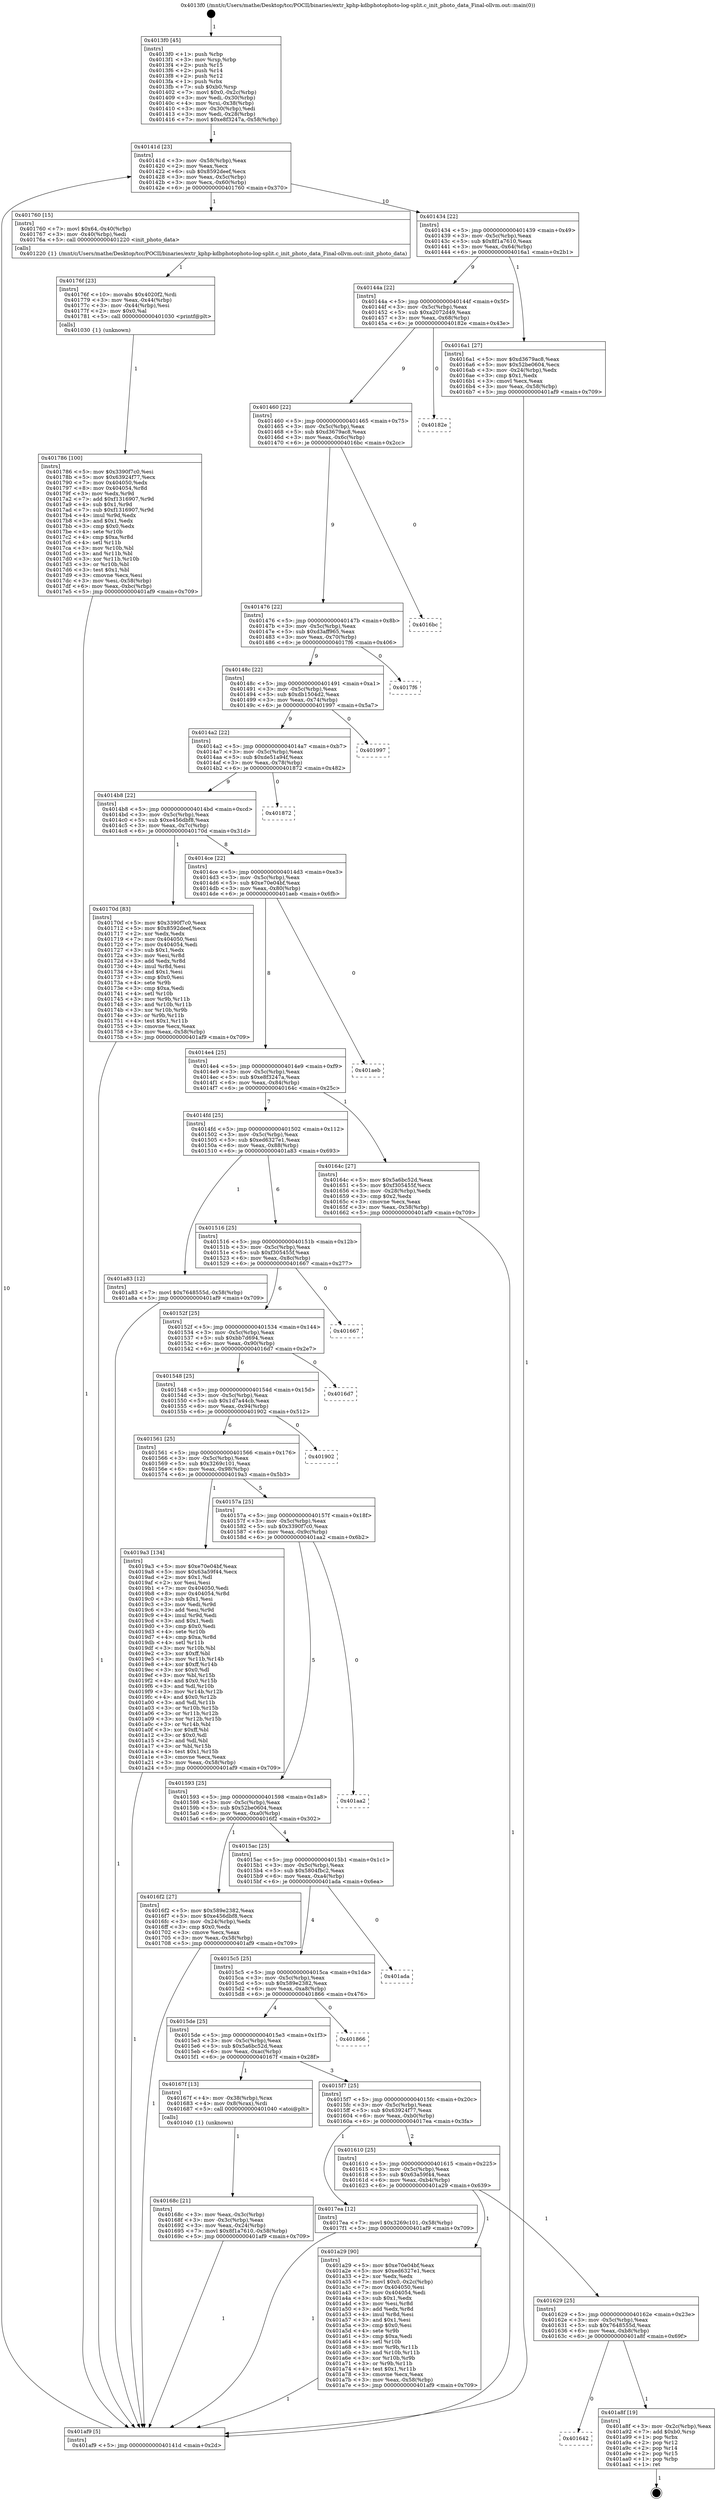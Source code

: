 digraph "0x4013f0" {
  label = "0x4013f0 (/mnt/c/Users/mathe/Desktop/tcc/POCII/binaries/extr_kphp-kdbphotophoto-log-split.c_init_photo_data_Final-ollvm.out::main(0))"
  labelloc = "t"
  node[shape=record]

  Entry [label="",width=0.3,height=0.3,shape=circle,fillcolor=black,style=filled]
  "0x40141d" [label="{
     0x40141d [23]\l
     | [instrs]\l
     &nbsp;&nbsp;0x40141d \<+3\>: mov -0x58(%rbp),%eax\l
     &nbsp;&nbsp;0x401420 \<+2\>: mov %eax,%ecx\l
     &nbsp;&nbsp;0x401422 \<+6\>: sub $0x8592deef,%ecx\l
     &nbsp;&nbsp;0x401428 \<+3\>: mov %eax,-0x5c(%rbp)\l
     &nbsp;&nbsp;0x40142b \<+3\>: mov %ecx,-0x60(%rbp)\l
     &nbsp;&nbsp;0x40142e \<+6\>: je 0000000000401760 \<main+0x370\>\l
  }"]
  "0x401760" [label="{
     0x401760 [15]\l
     | [instrs]\l
     &nbsp;&nbsp;0x401760 \<+7\>: movl $0x64,-0x40(%rbp)\l
     &nbsp;&nbsp;0x401767 \<+3\>: mov -0x40(%rbp),%edi\l
     &nbsp;&nbsp;0x40176a \<+5\>: call 0000000000401220 \<init_photo_data\>\l
     | [calls]\l
     &nbsp;&nbsp;0x401220 \{1\} (/mnt/c/Users/mathe/Desktop/tcc/POCII/binaries/extr_kphp-kdbphotophoto-log-split.c_init_photo_data_Final-ollvm.out::init_photo_data)\l
  }"]
  "0x401434" [label="{
     0x401434 [22]\l
     | [instrs]\l
     &nbsp;&nbsp;0x401434 \<+5\>: jmp 0000000000401439 \<main+0x49\>\l
     &nbsp;&nbsp;0x401439 \<+3\>: mov -0x5c(%rbp),%eax\l
     &nbsp;&nbsp;0x40143c \<+5\>: sub $0x8f1a7610,%eax\l
     &nbsp;&nbsp;0x401441 \<+3\>: mov %eax,-0x64(%rbp)\l
     &nbsp;&nbsp;0x401444 \<+6\>: je 00000000004016a1 \<main+0x2b1\>\l
  }"]
  Exit [label="",width=0.3,height=0.3,shape=circle,fillcolor=black,style=filled,peripheries=2]
  "0x4016a1" [label="{
     0x4016a1 [27]\l
     | [instrs]\l
     &nbsp;&nbsp;0x4016a1 \<+5\>: mov $0xd3679ac8,%eax\l
     &nbsp;&nbsp;0x4016a6 \<+5\>: mov $0x52be0604,%ecx\l
     &nbsp;&nbsp;0x4016ab \<+3\>: mov -0x24(%rbp),%edx\l
     &nbsp;&nbsp;0x4016ae \<+3\>: cmp $0x1,%edx\l
     &nbsp;&nbsp;0x4016b1 \<+3\>: cmovl %ecx,%eax\l
     &nbsp;&nbsp;0x4016b4 \<+3\>: mov %eax,-0x58(%rbp)\l
     &nbsp;&nbsp;0x4016b7 \<+5\>: jmp 0000000000401af9 \<main+0x709\>\l
  }"]
  "0x40144a" [label="{
     0x40144a [22]\l
     | [instrs]\l
     &nbsp;&nbsp;0x40144a \<+5\>: jmp 000000000040144f \<main+0x5f\>\l
     &nbsp;&nbsp;0x40144f \<+3\>: mov -0x5c(%rbp),%eax\l
     &nbsp;&nbsp;0x401452 \<+5\>: sub $0xa2072d49,%eax\l
     &nbsp;&nbsp;0x401457 \<+3\>: mov %eax,-0x68(%rbp)\l
     &nbsp;&nbsp;0x40145a \<+6\>: je 000000000040182e \<main+0x43e\>\l
  }"]
  "0x401642" [label="{
     0x401642\l
  }", style=dashed]
  "0x40182e" [label="{
     0x40182e\l
  }", style=dashed]
  "0x401460" [label="{
     0x401460 [22]\l
     | [instrs]\l
     &nbsp;&nbsp;0x401460 \<+5\>: jmp 0000000000401465 \<main+0x75\>\l
     &nbsp;&nbsp;0x401465 \<+3\>: mov -0x5c(%rbp),%eax\l
     &nbsp;&nbsp;0x401468 \<+5\>: sub $0xd3679ac8,%eax\l
     &nbsp;&nbsp;0x40146d \<+3\>: mov %eax,-0x6c(%rbp)\l
     &nbsp;&nbsp;0x401470 \<+6\>: je 00000000004016bc \<main+0x2cc\>\l
  }"]
  "0x401a8f" [label="{
     0x401a8f [19]\l
     | [instrs]\l
     &nbsp;&nbsp;0x401a8f \<+3\>: mov -0x2c(%rbp),%eax\l
     &nbsp;&nbsp;0x401a92 \<+7\>: add $0xb0,%rsp\l
     &nbsp;&nbsp;0x401a99 \<+1\>: pop %rbx\l
     &nbsp;&nbsp;0x401a9a \<+2\>: pop %r12\l
     &nbsp;&nbsp;0x401a9c \<+2\>: pop %r14\l
     &nbsp;&nbsp;0x401a9e \<+2\>: pop %r15\l
     &nbsp;&nbsp;0x401aa0 \<+1\>: pop %rbp\l
     &nbsp;&nbsp;0x401aa1 \<+1\>: ret\l
  }"]
  "0x4016bc" [label="{
     0x4016bc\l
  }", style=dashed]
  "0x401476" [label="{
     0x401476 [22]\l
     | [instrs]\l
     &nbsp;&nbsp;0x401476 \<+5\>: jmp 000000000040147b \<main+0x8b\>\l
     &nbsp;&nbsp;0x40147b \<+3\>: mov -0x5c(%rbp),%eax\l
     &nbsp;&nbsp;0x40147e \<+5\>: sub $0xd3aff965,%eax\l
     &nbsp;&nbsp;0x401483 \<+3\>: mov %eax,-0x70(%rbp)\l
     &nbsp;&nbsp;0x401486 \<+6\>: je 00000000004017f6 \<main+0x406\>\l
  }"]
  "0x401629" [label="{
     0x401629 [25]\l
     | [instrs]\l
     &nbsp;&nbsp;0x401629 \<+5\>: jmp 000000000040162e \<main+0x23e\>\l
     &nbsp;&nbsp;0x40162e \<+3\>: mov -0x5c(%rbp),%eax\l
     &nbsp;&nbsp;0x401631 \<+5\>: sub $0x7648555d,%eax\l
     &nbsp;&nbsp;0x401636 \<+6\>: mov %eax,-0xb8(%rbp)\l
     &nbsp;&nbsp;0x40163c \<+6\>: je 0000000000401a8f \<main+0x69f\>\l
  }"]
  "0x4017f6" [label="{
     0x4017f6\l
  }", style=dashed]
  "0x40148c" [label="{
     0x40148c [22]\l
     | [instrs]\l
     &nbsp;&nbsp;0x40148c \<+5\>: jmp 0000000000401491 \<main+0xa1\>\l
     &nbsp;&nbsp;0x401491 \<+3\>: mov -0x5c(%rbp),%eax\l
     &nbsp;&nbsp;0x401494 \<+5\>: sub $0xdb1504d2,%eax\l
     &nbsp;&nbsp;0x401499 \<+3\>: mov %eax,-0x74(%rbp)\l
     &nbsp;&nbsp;0x40149c \<+6\>: je 0000000000401997 \<main+0x5a7\>\l
  }"]
  "0x401a29" [label="{
     0x401a29 [90]\l
     | [instrs]\l
     &nbsp;&nbsp;0x401a29 \<+5\>: mov $0xe70e04bf,%eax\l
     &nbsp;&nbsp;0x401a2e \<+5\>: mov $0xed6327e1,%ecx\l
     &nbsp;&nbsp;0x401a33 \<+2\>: xor %edx,%edx\l
     &nbsp;&nbsp;0x401a35 \<+7\>: movl $0x0,-0x2c(%rbp)\l
     &nbsp;&nbsp;0x401a3c \<+7\>: mov 0x404050,%esi\l
     &nbsp;&nbsp;0x401a43 \<+7\>: mov 0x404054,%edi\l
     &nbsp;&nbsp;0x401a4a \<+3\>: sub $0x1,%edx\l
     &nbsp;&nbsp;0x401a4d \<+3\>: mov %esi,%r8d\l
     &nbsp;&nbsp;0x401a50 \<+3\>: add %edx,%r8d\l
     &nbsp;&nbsp;0x401a53 \<+4\>: imul %r8d,%esi\l
     &nbsp;&nbsp;0x401a57 \<+3\>: and $0x1,%esi\l
     &nbsp;&nbsp;0x401a5a \<+3\>: cmp $0x0,%esi\l
     &nbsp;&nbsp;0x401a5d \<+4\>: sete %r9b\l
     &nbsp;&nbsp;0x401a61 \<+3\>: cmp $0xa,%edi\l
     &nbsp;&nbsp;0x401a64 \<+4\>: setl %r10b\l
     &nbsp;&nbsp;0x401a68 \<+3\>: mov %r9b,%r11b\l
     &nbsp;&nbsp;0x401a6b \<+3\>: and %r10b,%r11b\l
     &nbsp;&nbsp;0x401a6e \<+3\>: xor %r10b,%r9b\l
     &nbsp;&nbsp;0x401a71 \<+3\>: or %r9b,%r11b\l
     &nbsp;&nbsp;0x401a74 \<+4\>: test $0x1,%r11b\l
     &nbsp;&nbsp;0x401a78 \<+3\>: cmovne %ecx,%eax\l
     &nbsp;&nbsp;0x401a7b \<+3\>: mov %eax,-0x58(%rbp)\l
     &nbsp;&nbsp;0x401a7e \<+5\>: jmp 0000000000401af9 \<main+0x709\>\l
  }"]
  "0x401997" [label="{
     0x401997\l
  }", style=dashed]
  "0x4014a2" [label="{
     0x4014a2 [22]\l
     | [instrs]\l
     &nbsp;&nbsp;0x4014a2 \<+5\>: jmp 00000000004014a7 \<main+0xb7\>\l
     &nbsp;&nbsp;0x4014a7 \<+3\>: mov -0x5c(%rbp),%eax\l
     &nbsp;&nbsp;0x4014aa \<+5\>: sub $0xde51a94f,%eax\l
     &nbsp;&nbsp;0x4014af \<+3\>: mov %eax,-0x78(%rbp)\l
     &nbsp;&nbsp;0x4014b2 \<+6\>: je 0000000000401872 \<main+0x482\>\l
  }"]
  "0x401610" [label="{
     0x401610 [25]\l
     | [instrs]\l
     &nbsp;&nbsp;0x401610 \<+5\>: jmp 0000000000401615 \<main+0x225\>\l
     &nbsp;&nbsp;0x401615 \<+3\>: mov -0x5c(%rbp),%eax\l
     &nbsp;&nbsp;0x401618 \<+5\>: sub $0x63a59f44,%eax\l
     &nbsp;&nbsp;0x40161d \<+6\>: mov %eax,-0xb4(%rbp)\l
     &nbsp;&nbsp;0x401623 \<+6\>: je 0000000000401a29 \<main+0x639\>\l
  }"]
  "0x401872" [label="{
     0x401872\l
  }", style=dashed]
  "0x4014b8" [label="{
     0x4014b8 [22]\l
     | [instrs]\l
     &nbsp;&nbsp;0x4014b8 \<+5\>: jmp 00000000004014bd \<main+0xcd\>\l
     &nbsp;&nbsp;0x4014bd \<+3\>: mov -0x5c(%rbp),%eax\l
     &nbsp;&nbsp;0x4014c0 \<+5\>: sub $0xe456dbf8,%eax\l
     &nbsp;&nbsp;0x4014c5 \<+3\>: mov %eax,-0x7c(%rbp)\l
     &nbsp;&nbsp;0x4014c8 \<+6\>: je 000000000040170d \<main+0x31d\>\l
  }"]
  "0x4017ea" [label="{
     0x4017ea [12]\l
     | [instrs]\l
     &nbsp;&nbsp;0x4017ea \<+7\>: movl $0x3269c101,-0x58(%rbp)\l
     &nbsp;&nbsp;0x4017f1 \<+5\>: jmp 0000000000401af9 \<main+0x709\>\l
  }"]
  "0x40170d" [label="{
     0x40170d [83]\l
     | [instrs]\l
     &nbsp;&nbsp;0x40170d \<+5\>: mov $0x3390f7c0,%eax\l
     &nbsp;&nbsp;0x401712 \<+5\>: mov $0x8592deef,%ecx\l
     &nbsp;&nbsp;0x401717 \<+2\>: xor %edx,%edx\l
     &nbsp;&nbsp;0x401719 \<+7\>: mov 0x404050,%esi\l
     &nbsp;&nbsp;0x401720 \<+7\>: mov 0x404054,%edi\l
     &nbsp;&nbsp;0x401727 \<+3\>: sub $0x1,%edx\l
     &nbsp;&nbsp;0x40172a \<+3\>: mov %esi,%r8d\l
     &nbsp;&nbsp;0x40172d \<+3\>: add %edx,%r8d\l
     &nbsp;&nbsp;0x401730 \<+4\>: imul %r8d,%esi\l
     &nbsp;&nbsp;0x401734 \<+3\>: and $0x1,%esi\l
     &nbsp;&nbsp;0x401737 \<+3\>: cmp $0x0,%esi\l
     &nbsp;&nbsp;0x40173a \<+4\>: sete %r9b\l
     &nbsp;&nbsp;0x40173e \<+3\>: cmp $0xa,%edi\l
     &nbsp;&nbsp;0x401741 \<+4\>: setl %r10b\l
     &nbsp;&nbsp;0x401745 \<+3\>: mov %r9b,%r11b\l
     &nbsp;&nbsp;0x401748 \<+3\>: and %r10b,%r11b\l
     &nbsp;&nbsp;0x40174b \<+3\>: xor %r10b,%r9b\l
     &nbsp;&nbsp;0x40174e \<+3\>: or %r9b,%r11b\l
     &nbsp;&nbsp;0x401751 \<+4\>: test $0x1,%r11b\l
     &nbsp;&nbsp;0x401755 \<+3\>: cmovne %ecx,%eax\l
     &nbsp;&nbsp;0x401758 \<+3\>: mov %eax,-0x58(%rbp)\l
     &nbsp;&nbsp;0x40175b \<+5\>: jmp 0000000000401af9 \<main+0x709\>\l
  }"]
  "0x4014ce" [label="{
     0x4014ce [22]\l
     | [instrs]\l
     &nbsp;&nbsp;0x4014ce \<+5\>: jmp 00000000004014d3 \<main+0xe3\>\l
     &nbsp;&nbsp;0x4014d3 \<+3\>: mov -0x5c(%rbp),%eax\l
     &nbsp;&nbsp;0x4014d6 \<+5\>: sub $0xe70e04bf,%eax\l
     &nbsp;&nbsp;0x4014db \<+3\>: mov %eax,-0x80(%rbp)\l
     &nbsp;&nbsp;0x4014de \<+6\>: je 0000000000401aeb \<main+0x6fb\>\l
  }"]
  "0x401786" [label="{
     0x401786 [100]\l
     | [instrs]\l
     &nbsp;&nbsp;0x401786 \<+5\>: mov $0x3390f7c0,%esi\l
     &nbsp;&nbsp;0x40178b \<+5\>: mov $0x63924f77,%ecx\l
     &nbsp;&nbsp;0x401790 \<+7\>: mov 0x404050,%edx\l
     &nbsp;&nbsp;0x401797 \<+8\>: mov 0x404054,%r8d\l
     &nbsp;&nbsp;0x40179f \<+3\>: mov %edx,%r9d\l
     &nbsp;&nbsp;0x4017a2 \<+7\>: add $0xf1316907,%r9d\l
     &nbsp;&nbsp;0x4017a9 \<+4\>: sub $0x1,%r9d\l
     &nbsp;&nbsp;0x4017ad \<+7\>: sub $0xf1316907,%r9d\l
     &nbsp;&nbsp;0x4017b4 \<+4\>: imul %r9d,%edx\l
     &nbsp;&nbsp;0x4017b8 \<+3\>: and $0x1,%edx\l
     &nbsp;&nbsp;0x4017bb \<+3\>: cmp $0x0,%edx\l
     &nbsp;&nbsp;0x4017be \<+4\>: sete %r10b\l
     &nbsp;&nbsp;0x4017c2 \<+4\>: cmp $0xa,%r8d\l
     &nbsp;&nbsp;0x4017c6 \<+4\>: setl %r11b\l
     &nbsp;&nbsp;0x4017ca \<+3\>: mov %r10b,%bl\l
     &nbsp;&nbsp;0x4017cd \<+3\>: and %r11b,%bl\l
     &nbsp;&nbsp;0x4017d0 \<+3\>: xor %r11b,%r10b\l
     &nbsp;&nbsp;0x4017d3 \<+3\>: or %r10b,%bl\l
     &nbsp;&nbsp;0x4017d6 \<+3\>: test $0x1,%bl\l
     &nbsp;&nbsp;0x4017d9 \<+3\>: cmovne %ecx,%esi\l
     &nbsp;&nbsp;0x4017dc \<+3\>: mov %esi,-0x58(%rbp)\l
     &nbsp;&nbsp;0x4017df \<+6\>: mov %eax,-0xbc(%rbp)\l
     &nbsp;&nbsp;0x4017e5 \<+5\>: jmp 0000000000401af9 \<main+0x709\>\l
  }"]
  "0x401aeb" [label="{
     0x401aeb\l
  }", style=dashed]
  "0x4014e4" [label="{
     0x4014e4 [25]\l
     | [instrs]\l
     &nbsp;&nbsp;0x4014e4 \<+5\>: jmp 00000000004014e9 \<main+0xf9\>\l
     &nbsp;&nbsp;0x4014e9 \<+3\>: mov -0x5c(%rbp),%eax\l
     &nbsp;&nbsp;0x4014ec \<+5\>: sub $0xe8f3247a,%eax\l
     &nbsp;&nbsp;0x4014f1 \<+6\>: mov %eax,-0x84(%rbp)\l
     &nbsp;&nbsp;0x4014f7 \<+6\>: je 000000000040164c \<main+0x25c\>\l
  }"]
  "0x40176f" [label="{
     0x40176f [23]\l
     | [instrs]\l
     &nbsp;&nbsp;0x40176f \<+10\>: movabs $0x4020f2,%rdi\l
     &nbsp;&nbsp;0x401779 \<+3\>: mov %eax,-0x44(%rbp)\l
     &nbsp;&nbsp;0x40177c \<+3\>: mov -0x44(%rbp),%esi\l
     &nbsp;&nbsp;0x40177f \<+2\>: mov $0x0,%al\l
     &nbsp;&nbsp;0x401781 \<+5\>: call 0000000000401030 \<printf@plt\>\l
     | [calls]\l
     &nbsp;&nbsp;0x401030 \{1\} (unknown)\l
  }"]
  "0x40164c" [label="{
     0x40164c [27]\l
     | [instrs]\l
     &nbsp;&nbsp;0x40164c \<+5\>: mov $0x5a6bc52d,%eax\l
     &nbsp;&nbsp;0x401651 \<+5\>: mov $0xf305455f,%ecx\l
     &nbsp;&nbsp;0x401656 \<+3\>: mov -0x28(%rbp),%edx\l
     &nbsp;&nbsp;0x401659 \<+3\>: cmp $0x2,%edx\l
     &nbsp;&nbsp;0x40165c \<+3\>: cmovne %ecx,%eax\l
     &nbsp;&nbsp;0x40165f \<+3\>: mov %eax,-0x58(%rbp)\l
     &nbsp;&nbsp;0x401662 \<+5\>: jmp 0000000000401af9 \<main+0x709\>\l
  }"]
  "0x4014fd" [label="{
     0x4014fd [25]\l
     | [instrs]\l
     &nbsp;&nbsp;0x4014fd \<+5\>: jmp 0000000000401502 \<main+0x112\>\l
     &nbsp;&nbsp;0x401502 \<+3\>: mov -0x5c(%rbp),%eax\l
     &nbsp;&nbsp;0x401505 \<+5\>: sub $0xed6327e1,%eax\l
     &nbsp;&nbsp;0x40150a \<+6\>: mov %eax,-0x88(%rbp)\l
     &nbsp;&nbsp;0x401510 \<+6\>: je 0000000000401a83 \<main+0x693\>\l
  }"]
  "0x401af9" [label="{
     0x401af9 [5]\l
     | [instrs]\l
     &nbsp;&nbsp;0x401af9 \<+5\>: jmp 000000000040141d \<main+0x2d\>\l
  }"]
  "0x4013f0" [label="{
     0x4013f0 [45]\l
     | [instrs]\l
     &nbsp;&nbsp;0x4013f0 \<+1\>: push %rbp\l
     &nbsp;&nbsp;0x4013f1 \<+3\>: mov %rsp,%rbp\l
     &nbsp;&nbsp;0x4013f4 \<+2\>: push %r15\l
     &nbsp;&nbsp;0x4013f6 \<+2\>: push %r14\l
     &nbsp;&nbsp;0x4013f8 \<+2\>: push %r12\l
     &nbsp;&nbsp;0x4013fa \<+1\>: push %rbx\l
     &nbsp;&nbsp;0x4013fb \<+7\>: sub $0xb0,%rsp\l
     &nbsp;&nbsp;0x401402 \<+7\>: movl $0x0,-0x2c(%rbp)\l
     &nbsp;&nbsp;0x401409 \<+3\>: mov %edi,-0x30(%rbp)\l
     &nbsp;&nbsp;0x40140c \<+4\>: mov %rsi,-0x38(%rbp)\l
     &nbsp;&nbsp;0x401410 \<+3\>: mov -0x30(%rbp),%edi\l
     &nbsp;&nbsp;0x401413 \<+3\>: mov %edi,-0x28(%rbp)\l
     &nbsp;&nbsp;0x401416 \<+7\>: movl $0xe8f3247a,-0x58(%rbp)\l
  }"]
  "0x40168c" [label="{
     0x40168c [21]\l
     | [instrs]\l
     &nbsp;&nbsp;0x40168c \<+3\>: mov %eax,-0x3c(%rbp)\l
     &nbsp;&nbsp;0x40168f \<+3\>: mov -0x3c(%rbp),%eax\l
     &nbsp;&nbsp;0x401692 \<+3\>: mov %eax,-0x24(%rbp)\l
     &nbsp;&nbsp;0x401695 \<+7\>: movl $0x8f1a7610,-0x58(%rbp)\l
     &nbsp;&nbsp;0x40169c \<+5\>: jmp 0000000000401af9 \<main+0x709\>\l
  }"]
  "0x401a83" [label="{
     0x401a83 [12]\l
     | [instrs]\l
     &nbsp;&nbsp;0x401a83 \<+7\>: movl $0x7648555d,-0x58(%rbp)\l
     &nbsp;&nbsp;0x401a8a \<+5\>: jmp 0000000000401af9 \<main+0x709\>\l
  }"]
  "0x401516" [label="{
     0x401516 [25]\l
     | [instrs]\l
     &nbsp;&nbsp;0x401516 \<+5\>: jmp 000000000040151b \<main+0x12b\>\l
     &nbsp;&nbsp;0x40151b \<+3\>: mov -0x5c(%rbp),%eax\l
     &nbsp;&nbsp;0x40151e \<+5\>: sub $0xf305455f,%eax\l
     &nbsp;&nbsp;0x401523 \<+6\>: mov %eax,-0x8c(%rbp)\l
     &nbsp;&nbsp;0x401529 \<+6\>: je 0000000000401667 \<main+0x277\>\l
  }"]
  "0x4015f7" [label="{
     0x4015f7 [25]\l
     | [instrs]\l
     &nbsp;&nbsp;0x4015f7 \<+5\>: jmp 00000000004015fc \<main+0x20c\>\l
     &nbsp;&nbsp;0x4015fc \<+3\>: mov -0x5c(%rbp),%eax\l
     &nbsp;&nbsp;0x4015ff \<+5\>: sub $0x63924f77,%eax\l
     &nbsp;&nbsp;0x401604 \<+6\>: mov %eax,-0xb0(%rbp)\l
     &nbsp;&nbsp;0x40160a \<+6\>: je 00000000004017ea \<main+0x3fa\>\l
  }"]
  "0x401667" [label="{
     0x401667\l
  }", style=dashed]
  "0x40152f" [label="{
     0x40152f [25]\l
     | [instrs]\l
     &nbsp;&nbsp;0x40152f \<+5\>: jmp 0000000000401534 \<main+0x144\>\l
     &nbsp;&nbsp;0x401534 \<+3\>: mov -0x5c(%rbp),%eax\l
     &nbsp;&nbsp;0x401537 \<+5\>: sub $0xbb7d694,%eax\l
     &nbsp;&nbsp;0x40153c \<+6\>: mov %eax,-0x90(%rbp)\l
     &nbsp;&nbsp;0x401542 \<+6\>: je 00000000004016d7 \<main+0x2e7\>\l
  }"]
  "0x40167f" [label="{
     0x40167f [13]\l
     | [instrs]\l
     &nbsp;&nbsp;0x40167f \<+4\>: mov -0x38(%rbp),%rax\l
     &nbsp;&nbsp;0x401683 \<+4\>: mov 0x8(%rax),%rdi\l
     &nbsp;&nbsp;0x401687 \<+5\>: call 0000000000401040 \<atoi@plt\>\l
     | [calls]\l
     &nbsp;&nbsp;0x401040 \{1\} (unknown)\l
  }"]
  "0x4016d7" [label="{
     0x4016d7\l
  }", style=dashed]
  "0x401548" [label="{
     0x401548 [25]\l
     | [instrs]\l
     &nbsp;&nbsp;0x401548 \<+5\>: jmp 000000000040154d \<main+0x15d\>\l
     &nbsp;&nbsp;0x40154d \<+3\>: mov -0x5c(%rbp),%eax\l
     &nbsp;&nbsp;0x401550 \<+5\>: sub $0x1d7a44cb,%eax\l
     &nbsp;&nbsp;0x401555 \<+6\>: mov %eax,-0x94(%rbp)\l
     &nbsp;&nbsp;0x40155b \<+6\>: je 0000000000401902 \<main+0x512\>\l
  }"]
  "0x4015de" [label="{
     0x4015de [25]\l
     | [instrs]\l
     &nbsp;&nbsp;0x4015de \<+5\>: jmp 00000000004015e3 \<main+0x1f3\>\l
     &nbsp;&nbsp;0x4015e3 \<+3\>: mov -0x5c(%rbp),%eax\l
     &nbsp;&nbsp;0x4015e6 \<+5\>: sub $0x5a6bc52d,%eax\l
     &nbsp;&nbsp;0x4015eb \<+6\>: mov %eax,-0xac(%rbp)\l
     &nbsp;&nbsp;0x4015f1 \<+6\>: je 000000000040167f \<main+0x28f\>\l
  }"]
  "0x401902" [label="{
     0x401902\l
  }", style=dashed]
  "0x401561" [label="{
     0x401561 [25]\l
     | [instrs]\l
     &nbsp;&nbsp;0x401561 \<+5\>: jmp 0000000000401566 \<main+0x176\>\l
     &nbsp;&nbsp;0x401566 \<+3\>: mov -0x5c(%rbp),%eax\l
     &nbsp;&nbsp;0x401569 \<+5\>: sub $0x3269c101,%eax\l
     &nbsp;&nbsp;0x40156e \<+6\>: mov %eax,-0x98(%rbp)\l
     &nbsp;&nbsp;0x401574 \<+6\>: je 00000000004019a3 \<main+0x5b3\>\l
  }"]
  "0x401866" [label="{
     0x401866\l
  }", style=dashed]
  "0x4019a3" [label="{
     0x4019a3 [134]\l
     | [instrs]\l
     &nbsp;&nbsp;0x4019a3 \<+5\>: mov $0xe70e04bf,%eax\l
     &nbsp;&nbsp;0x4019a8 \<+5\>: mov $0x63a59f44,%ecx\l
     &nbsp;&nbsp;0x4019ad \<+2\>: mov $0x1,%dl\l
     &nbsp;&nbsp;0x4019af \<+2\>: xor %esi,%esi\l
     &nbsp;&nbsp;0x4019b1 \<+7\>: mov 0x404050,%edi\l
     &nbsp;&nbsp;0x4019b8 \<+8\>: mov 0x404054,%r8d\l
     &nbsp;&nbsp;0x4019c0 \<+3\>: sub $0x1,%esi\l
     &nbsp;&nbsp;0x4019c3 \<+3\>: mov %edi,%r9d\l
     &nbsp;&nbsp;0x4019c6 \<+3\>: add %esi,%r9d\l
     &nbsp;&nbsp;0x4019c9 \<+4\>: imul %r9d,%edi\l
     &nbsp;&nbsp;0x4019cd \<+3\>: and $0x1,%edi\l
     &nbsp;&nbsp;0x4019d0 \<+3\>: cmp $0x0,%edi\l
     &nbsp;&nbsp;0x4019d3 \<+4\>: sete %r10b\l
     &nbsp;&nbsp;0x4019d7 \<+4\>: cmp $0xa,%r8d\l
     &nbsp;&nbsp;0x4019db \<+4\>: setl %r11b\l
     &nbsp;&nbsp;0x4019df \<+3\>: mov %r10b,%bl\l
     &nbsp;&nbsp;0x4019e2 \<+3\>: xor $0xff,%bl\l
     &nbsp;&nbsp;0x4019e5 \<+3\>: mov %r11b,%r14b\l
     &nbsp;&nbsp;0x4019e8 \<+4\>: xor $0xff,%r14b\l
     &nbsp;&nbsp;0x4019ec \<+3\>: xor $0x0,%dl\l
     &nbsp;&nbsp;0x4019ef \<+3\>: mov %bl,%r15b\l
     &nbsp;&nbsp;0x4019f2 \<+4\>: and $0x0,%r15b\l
     &nbsp;&nbsp;0x4019f6 \<+3\>: and %dl,%r10b\l
     &nbsp;&nbsp;0x4019f9 \<+3\>: mov %r14b,%r12b\l
     &nbsp;&nbsp;0x4019fc \<+4\>: and $0x0,%r12b\l
     &nbsp;&nbsp;0x401a00 \<+3\>: and %dl,%r11b\l
     &nbsp;&nbsp;0x401a03 \<+3\>: or %r10b,%r15b\l
     &nbsp;&nbsp;0x401a06 \<+3\>: or %r11b,%r12b\l
     &nbsp;&nbsp;0x401a09 \<+3\>: xor %r12b,%r15b\l
     &nbsp;&nbsp;0x401a0c \<+3\>: or %r14b,%bl\l
     &nbsp;&nbsp;0x401a0f \<+3\>: xor $0xff,%bl\l
     &nbsp;&nbsp;0x401a12 \<+3\>: or $0x0,%dl\l
     &nbsp;&nbsp;0x401a15 \<+2\>: and %dl,%bl\l
     &nbsp;&nbsp;0x401a17 \<+3\>: or %bl,%r15b\l
     &nbsp;&nbsp;0x401a1a \<+4\>: test $0x1,%r15b\l
     &nbsp;&nbsp;0x401a1e \<+3\>: cmovne %ecx,%eax\l
     &nbsp;&nbsp;0x401a21 \<+3\>: mov %eax,-0x58(%rbp)\l
     &nbsp;&nbsp;0x401a24 \<+5\>: jmp 0000000000401af9 \<main+0x709\>\l
  }"]
  "0x40157a" [label="{
     0x40157a [25]\l
     | [instrs]\l
     &nbsp;&nbsp;0x40157a \<+5\>: jmp 000000000040157f \<main+0x18f\>\l
     &nbsp;&nbsp;0x40157f \<+3\>: mov -0x5c(%rbp),%eax\l
     &nbsp;&nbsp;0x401582 \<+5\>: sub $0x3390f7c0,%eax\l
     &nbsp;&nbsp;0x401587 \<+6\>: mov %eax,-0x9c(%rbp)\l
     &nbsp;&nbsp;0x40158d \<+6\>: je 0000000000401aa2 \<main+0x6b2\>\l
  }"]
  "0x4015c5" [label="{
     0x4015c5 [25]\l
     | [instrs]\l
     &nbsp;&nbsp;0x4015c5 \<+5\>: jmp 00000000004015ca \<main+0x1da\>\l
     &nbsp;&nbsp;0x4015ca \<+3\>: mov -0x5c(%rbp),%eax\l
     &nbsp;&nbsp;0x4015cd \<+5\>: sub $0x589e2382,%eax\l
     &nbsp;&nbsp;0x4015d2 \<+6\>: mov %eax,-0xa8(%rbp)\l
     &nbsp;&nbsp;0x4015d8 \<+6\>: je 0000000000401866 \<main+0x476\>\l
  }"]
  "0x401aa2" [label="{
     0x401aa2\l
  }", style=dashed]
  "0x401593" [label="{
     0x401593 [25]\l
     | [instrs]\l
     &nbsp;&nbsp;0x401593 \<+5\>: jmp 0000000000401598 \<main+0x1a8\>\l
     &nbsp;&nbsp;0x401598 \<+3\>: mov -0x5c(%rbp),%eax\l
     &nbsp;&nbsp;0x40159b \<+5\>: sub $0x52be0604,%eax\l
     &nbsp;&nbsp;0x4015a0 \<+6\>: mov %eax,-0xa0(%rbp)\l
     &nbsp;&nbsp;0x4015a6 \<+6\>: je 00000000004016f2 \<main+0x302\>\l
  }"]
  "0x401ada" [label="{
     0x401ada\l
  }", style=dashed]
  "0x4016f2" [label="{
     0x4016f2 [27]\l
     | [instrs]\l
     &nbsp;&nbsp;0x4016f2 \<+5\>: mov $0x589e2382,%eax\l
     &nbsp;&nbsp;0x4016f7 \<+5\>: mov $0xe456dbf8,%ecx\l
     &nbsp;&nbsp;0x4016fc \<+3\>: mov -0x24(%rbp),%edx\l
     &nbsp;&nbsp;0x4016ff \<+3\>: cmp $0x0,%edx\l
     &nbsp;&nbsp;0x401702 \<+3\>: cmove %ecx,%eax\l
     &nbsp;&nbsp;0x401705 \<+3\>: mov %eax,-0x58(%rbp)\l
     &nbsp;&nbsp;0x401708 \<+5\>: jmp 0000000000401af9 \<main+0x709\>\l
  }"]
  "0x4015ac" [label="{
     0x4015ac [25]\l
     | [instrs]\l
     &nbsp;&nbsp;0x4015ac \<+5\>: jmp 00000000004015b1 \<main+0x1c1\>\l
     &nbsp;&nbsp;0x4015b1 \<+3\>: mov -0x5c(%rbp),%eax\l
     &nbsp;&nbsp;0x4015b4 \<+5\>: sub $0x5804fbc2,%eax\l
     &nbsp;&nbsp;0x4015b9 \<+6\>: mov %eax,-0xa4(%rbp)\l
     &nbsp;&nbsp;0x4015bf \<+6\>: je 0000000000401ada \<main+0x6ea\>\l
  }"]
  Entry -> "0x4013f0" [label=" 1"]
  "0x40141d" -> "0x401760" [label=" 1"]
  "0x40141d" -> "0x401434" [label=" 10"]
  "0x401a8f" -> Exit [label=" 1"]
  "0x401434" -> "0x4016a1" [label=" 1"]
  "0x401434" -> "0x40144a" [label=" 9"]
  "0x401629" -> "0x401642" [label=" 0"]
  "0x40144a" -> "0x40182e" [label=" 0"]
  "0x40144a" -> "0x401460" [label=" 9"]
  "0x401629" -> "0x401a8f" [label=" 1"]
  "0x401460" -> "0x4016bc" [label=" 0"]
  "0x401460" -> "0x401476" [label=" 9"]
  "0x401a83" -> "0x401af9" [label=" 1"]
  "0x401476" -> "0x4017f6" [label=" 0"]
  "0x401476" -> "0x40148c" [label=" 9"]
  "0x401a29" -> "0x401af9" [label=" 1"]
  "0x40148c" -> "0x401997" [label=" 0"]
  "0x40148c" -> "0x4014a2" [label=" 9"]
  "0x401610" -> "0x401629" [label=" 1"]
  "0x4014a2" -> "0x401872" [label=" 0"]
  "0x4014a2" -> "0x4014b8" [label=" 9"]
  "0x401610" -> "0x401a29" [label=" 1"]
  "0x4014b8" -> "0x40170d" [label=" 1"]
  "0x4014b8" -> "0x4014ce" [label=" 8"]
  "0x4019a3" -> "0x401af9" [label=" 1"]
  "0x4014ce" -> "0x401aeb" [label=" 0"]
  "0x4014ce" -> "0x4014e4" [label=" 8"]
  "0x4015f7" -> "0x401610" [label=" 2"]
  "0x4014e4" -> "0x40164c" [label=" 1"]
  "0x4014e4" -> "0x4014fd" [label=" 7"]
  "0x40164c" -> "0x401af9" [label=" 1"]
  "0x4013f0" -> "0x40141d" [label=" 1"]
  "0x401af9" -> "0x40141d" [label=" 10"]
  "0x4015f7" -> "0x4017ea" [label=" 1"]
  "0x4014fd" -> "0x401a83" [label=" 1"]
  "0x4014fd" -> "0x401516" [label=" 6"]
  "0x4017ea" -> "0x401af9" [label=" 1"]
  "0x401516" -> "0x401667" [label=" 0"]
  "0x401516" -> "0x40152f" [label=" 6"]
  "0x401786" -> "0x401af9" [label=" 1"]
  "0x40152f" -> "0x4016d7" [label=" 0"]
  "0x40152f" -> "0x401548" [label=" 6"]
  "0x40176f" -> "0x401786" [label=" 1"]
  "0x401548" -> "0x401902" [label=" 0"]
  "0x401548" -> "0x401561" [label=" 6"]
  "0x40170d" -> "0x401af9" [label=" 1"]
  "0x401561" -> "0x4019a3" [label=" 1"]
  "0x401561" -> "0x40157a" [label=" 5"]
  "0x4016f2" -> "0x401af9" [label=" 1"]
  "0x40157a" -> "0x401aa2" [label=" 0"]
  "0x40157a" -> "0x401593" [label=" 5"]
  "0x40168c" -> "0x401af9" [label=" 1"]
  "0x401593" -> "0x4016f2" [label=" 1"]
  "0x401593" -> "0x4015ac" [label=" 4"]
  "0x40167f" -> "0x40168c" [label=" 1"]
  "0x4015ac" -> "0x401ada" [label=" 0"]
  "0x4015ac" -> "0x4015c5" [label=" 4"]
  "0x4016a1" -> "0x401af9" [label=" 1"]
  "0x4015c5" -> "0x401866" [label=" 0"]
  "0x4015c5" -> "0x4015de" [label=" 4"]
  "0x401760" -> "0x40176f" [label=" 1"]
  "0x4015de" -> "0x40167f" [label=" 1"]
  "0x4015de" -> "0x4015f7" [label=" 3"]
}
